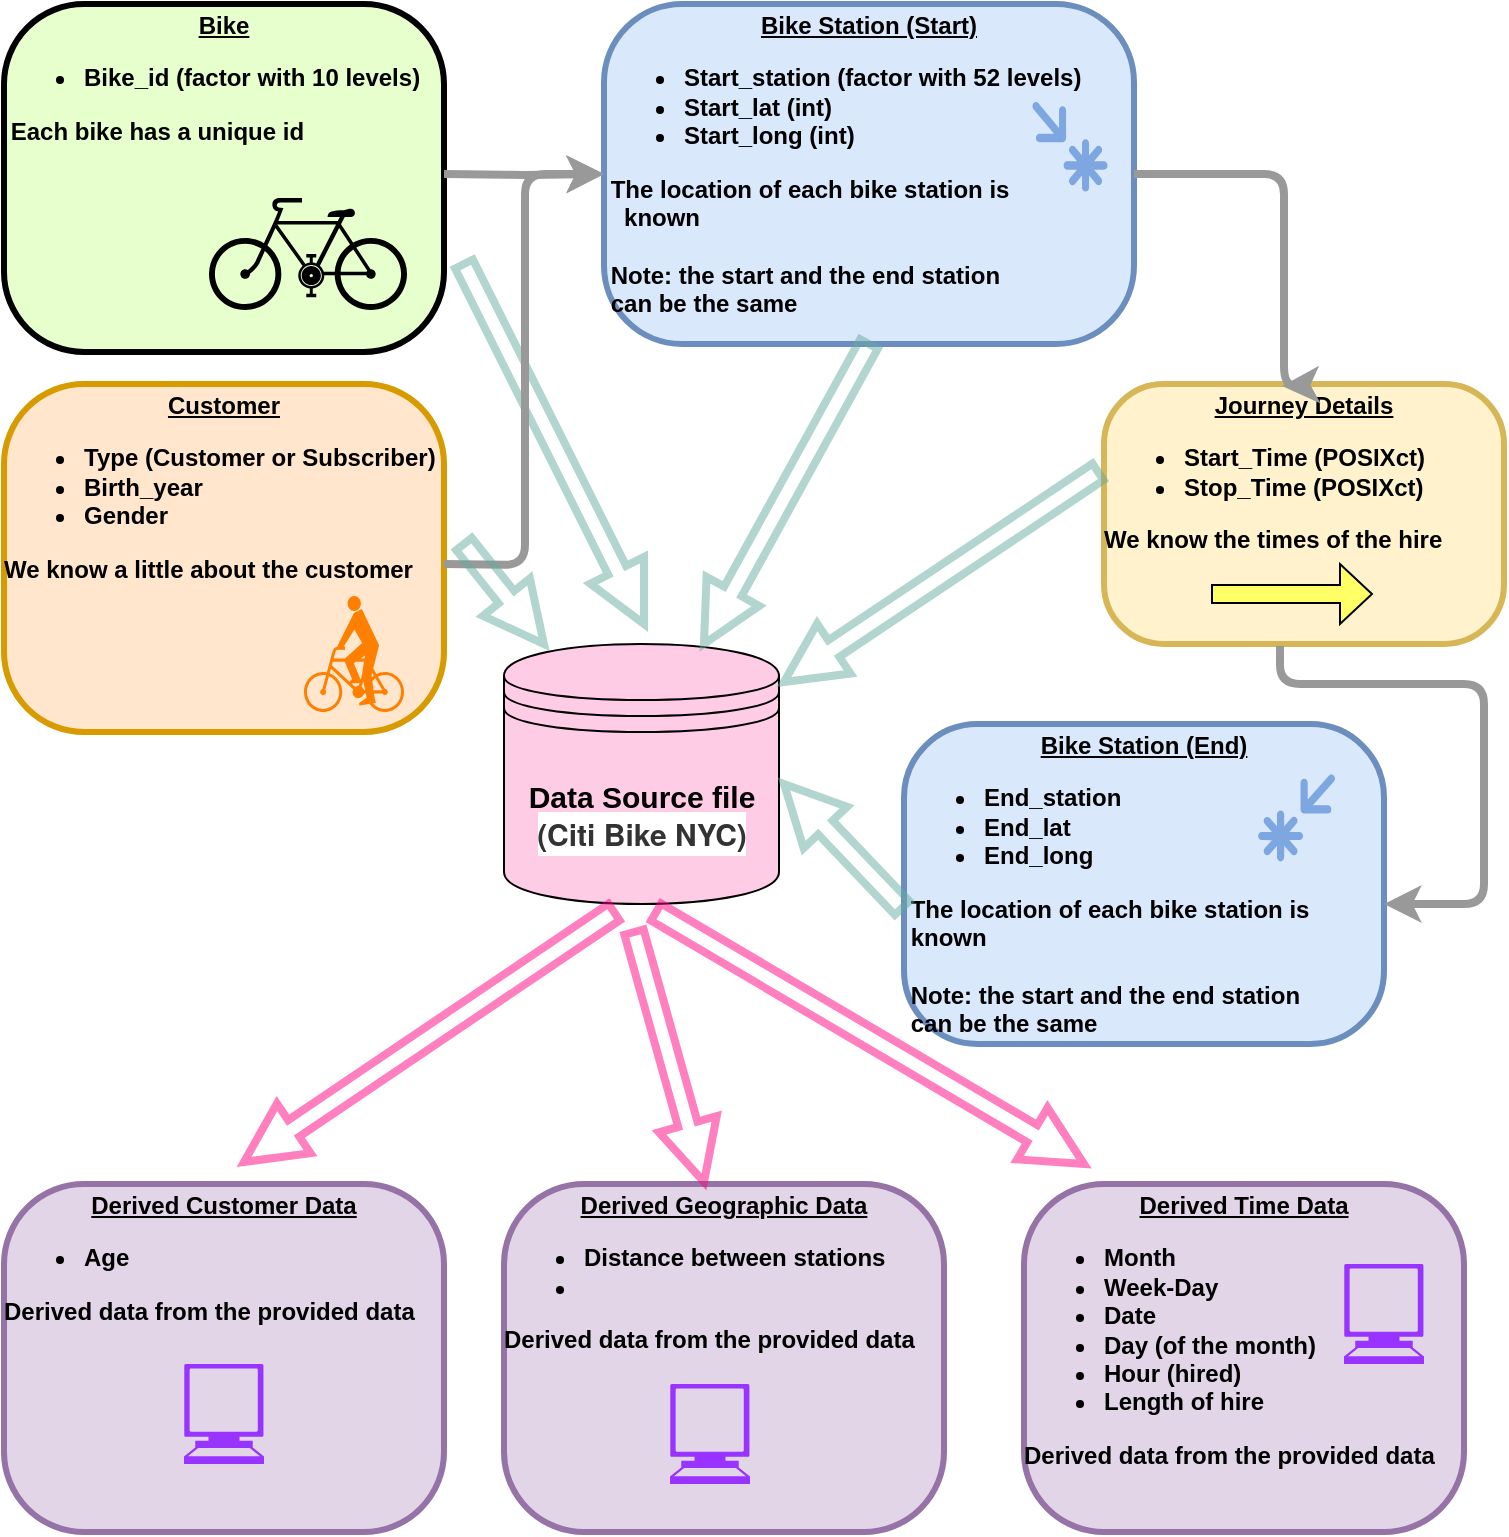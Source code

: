 <mxfile version="16.4.5" type="github">
  <diagram name="Page-1" id="c7558073-3199-34d8-9f00-42111426c3f3">
    <mxGraphModel dx="950" dy="807" grid="1" gridSize="10" guides="1" tooltips="1" connect="1" arrows="1" fold="1" page="1" pageScale="1" pageWidth="826" pageHeight="1169" background="none" math="0" shadow="0">
      <root>
        <mxCell id="0" />
        <mxCell id="1" parent="0" />
        <mxCell id="DKgWzSn5s0b5Owi-XkWh-102" value="" style="group" vertex="1" connectable="0" parent="1">
          <mxGeometry x="40" y="10" width="220" height="174" as="geometry" />
        </mxCell>
        <mxCell id="2" value="&lt;p style=&quot;text-align: center ; margin: 4px 0px 0px ; text-decoration: underline&quot;&gt;Bike&lt;/p&gt;&lt;p style=&quot;margin: 4px 0px 0px&quot;&gt;&lt;/p&gt;&lt;ul&gt;&lt;li&gt;Bike_id (factor with 10 levels)&lt;/li&gt;&lt;/ul&gt;&lt;div&gt;&lt;span style=&quot;white-space: pre&quot;&gt;	&lt;/span&gt;Each bike has a unique id&lt;/div&gt;&lt;p&gt;&lt;/p&gt;" style="verticalAlign=middle;align=left;overflow=fill;fontSize=12;fontFamily=Helvetica;html=1;rounded=1;fontStyle=1;strokeWidth=3;fillColor=#E6FFCC;arcSize=23;" parent="DKgWzSn5s0b5Owi-XkWh-102" vertex="1">
          <mxGeometry width="220" height="174" as="geometry" />
        </mxCell>
        <mxCell id="DKgWzSn5s0b5Owi-XkWh-97" value="" style="shape=mxgraph.signs.transportation.bicycle_2;html=1;pointerEvents=1;fillColor=#000000;strokeColor=none;verticalLabelPosition=bottom;verticalAlign=top;align=center;sketch=0;" vertex="1" parent="DKgWzSn5s0b5Owi-XkWh-102">
          <mxGeometry x="102.5" y="97" width="99" height="56" as="geometry" />
        </mxCell>
        <mxCell id="DKgWzSn5s0b5Owi-XkWh-106" value="" style="group" vertex="1" connectable="0" parent="1">
          <mxGeometry x="490" y="370" width="240" height="160" as="geometry" />
        </mxCell>
        <mxCell id="DKgWzSn5s0b5Owi-XkWh-104" value="&lt;p style=&quot;text-align: center ; margin: 4px 0px 0px ; text-decoration: underline&quot;&gt;Bike Station (End)&lt;/p&gt;&lt;p style=&quot;margin: 4px 0px 0px&quot;&gt;&lt;/p&gt;&lt;ul&gt;&lt;li&gt;&lt;span style=&quot;text-align: center&quot;&gt;End&lt;/span&gt;_station&lt;/li&gt;&lt;li&gt;&lt;span style=&quot;text-align: center&quot;&gt;End&lt;/span&gt;_lat&lt;/li&gt;&lt;li&gt;&lt;span style=&quot;text-align: center&quot;&gt;End&lt;/span&gt;_long&lt;/li&gt;&lt;/ul&gt;&lt;div&gt;&lt;span style=&quot;white-space: pre&quot;&gt;	&lt;/span&gt;The location of each bike station is&lt;br&gt;&lt;span style=&quot;white-space: pre&quot;&gt;	&lt;/span&gt;known&lt;br&gt;&lt;br&gt;&lt;span style=&quot;white-space: pre&quot;&gt;	&lt;/span&gt;Note: the start and the end station&lt;br&gt;&lt;span&gt;	&lt;/span&gt;&lt;span style=&quot;white-space: pre&quot;&gt;	&lt;/span&gt;can be the same&lt;br&gt;&lt;/div&gt;&lt;p&gt;&lt;/p&gt;&lt;p&gt;&lt;/p&gt;" style="verticalAlign=middle;align=left;overflow=fill;fontSize=12;fontFamily=Helvetica;html=1;rounded=1;fontStyle=1;strokeWidth=3;fillColor=#dae8fc;arcSize=23;strokeColor=#6c8ebf;" vertex="1" parent="DKgWzSn5s0b5Owi-XkWh-106">
          <mxGeometry width="240.0" height="160" as="geometry" />
        </mxCell>
        <mxCell id="DKgWzSn5s0b5Owi-XkWh-105" value="" style="shape=mxgraph.signs.travel.point_of_interest;html=1;pointerEvents=1;fillColor=#7EA6E0;strokeColor=none;verticalLabelPosition=bottom;verticalAlign=top;align=center;sketch=0;rotation=90;" vertex="1" parent="DKgWzSn5s0b5Owi-XkWh-106">
          <mxGeometry x="174.545" y="27.586" width="43.636" height="38.621" as="geometry" />
        </mxCell>
        <mxCell id="DKgWzSn5s0b5Owi-XkWh-121" value="" style="group" vertex="1" connectable="0" parent="1">
          <mxGeometry x="40" y="600" width="220" height="174" as="geometry" />
        </mxCell>
        <mxCell id="DKgWzSn5s0b5Owi-XkWh-117" value="&lt;p style=&quot;text-align: center ; margin: 4px 0px 0px ; text-decoration: underline&quot;&gt;Derived Customer Data&lt;/p&gt;&lt;p style=&quot;margin: 4px 0px 0px&quot;&gt;&lt;/p&gt;&lt;ul&gt;&lt;li&gt;Age&lt;/li&gt;&lt;/ul&gt;&lt;div&gt;Derived data from the provided data&lt;/div&gt;&lt;p&gt;&lt;/p&gt;&lt;p&gt;&lt;/p&gt;" style="verticalAlign=middle;align=left;overflow=fill;fontSize=12;fontFamily=Helvetica;html=1;rounded=1;fontStyle=1;strokeWidth=3;fillColor=#e1d5e7;arcSize=23;strokeColor=#9673a6;" vertex="1" parent="DKgWzSn5s0b5Owi-XkWh-121">
          <mxGeometry width="220" height="174" as="geometry" />
        </mxCell>
        <mxCell id="DKgWzSn5s0b5Owi-XkWh-119" value="" style="shape=mxgraph.signs.tech.computer;html=1;pointerEvents=1;fillColor=#9933FF;strokeColor=none;verticalLabelPosition=bottom;verticalAlign=top;align=center;sketch=0;" vertex="1" parent="DKgWzSn5s0b5Owi-XkWh-121">
          <mxGeometry x="90" y="90" width="40" height="50" as="geometry" />
        </mxCell>
        <mxCell id="DKgWzSn5s0b5Owi-XkWh-122" value="" style="group" vertex="1" connectable="0" parent="1">
          <mxGeometry x="290" y="600" width="220" height="174" as="geometry" />
        </mxCell>
        <mxCell id="DKgWzSn5s0b5Owi-XkWh-113" value="&lt;p style=&quot;text-align: center ; margin: 4px 0px 0px ; text-decoration: underline&quot;&gt;Derived Geographic Data&lt;/p&gt;&lt;p style=&quot;margin: 4px 0px 0px&quot;&gt;&lt;/p&gt;&lt;ul&gt;&lt;li&gt;Distance between stations&lt;/li&gt;&lt;li&gt;&lt;br&gt;&lt;/li&gt;&lt;/ul&gt;&lt;div&gt;Derived data from the provided data&lt;/div&gt;&lt;p&gt;&lt;/p&gt;&lt;p&gt;&lt;/p&gt;" style="verticalAlign=middle;align=left;overflow=fill;fontSize=12;fontFamily=Helvetica;html=1;rounded=1;fontStyle=1;strokeWidth=3;fillColor=#e1d5e7;arcSize=23;strokeColor=#9673a6;" vertex="1" parent="DKgWzSn5s0b5Owi-XkWh-122">
          <mxGeometry width="220" height="174" as="geometry" />
        </mxCell>
        <mxCell id="DKgWzSn5s0b5Owi-XkWh-115" value="" style="shape=mxgraph.signs.tech.computer;html=1;pointerEvents=1;fillColor=#9933FF;strokeColor=none;verticalLabelPosition=bottom;verticalAlign=top;align=center;sketch=0;" vertex="1" parent="DKgWzSn5s0b5Owi-XkWh-122">
          <mxGeometry x="83" y="100" width="40" height="50" as="geometry" />
        </mxCell>
        <mxCell id="DKgWzSn5s0b5Owi-XkWh-123" value="" style="group" vertex="1" connectable="0" parent="1">
          <mxGeometry x="550" y="600" width="220" height="174" as="geometry" />
        </mxCell>
        <mxCell id="DKgWzSn5s0b5Owi-XkWh-116" value="&lt;p style=&quot;text-align: center ; margin: 4px 0px 0px ; text-decoration: underline&quot;&gt;Derived Time Data&lt;/p&gt;&lt;p style=&quot;margin: 4px 0px 0px&quot;&gt;&lt;/p&gt;&lt;ul&gt;&lt;li&gt;Month&lt;/li&gt;&lt;li&gt;Week-Day&lt;/li&gt;&lt;li&gt;Date&lt;/li&gt;&lt;li&gt;Day (of the month)&lt;/li&gt;&lt;li&gt;Hour (hired)&lt;/li&gt;&lt;li&gt;Length of hire&lt;/li&gt;&lt;/ul&gt;&lt;div&gt;Derived data from the provided data&lt;/div&gt;&lt;p&gt;&lt;/p&gt;&lt;p&gt;&lt;/p&gt;" style="verticalAlign=middle;align=left;overflow=fill;fontSize=12;fontFamily=Helvetica;html=1;rounded=1;fontStyle=1;strokeWidth=3;fillColor=#e1d5e7;arcSize=23;strokeColor=#9673a6;" vertex="1" parent="DKgWzSn5s0b5Owi-XkWh-123">
          <mxGeometry width="220" height="174" as="geometry" />
        </mxCell>
        <mxCell id="DKgWzSn5s0b5Owi-XkWh-120" value="" style="shape=mxgraph.signs.tech.computer;html=1;pointerEvents=1;fillColor=#9933FF;strokeColor=none;verticalLabelPosition=bottom;verticalAlign=top;align=center;sketch=0;" vertex="1" parent="DKgWzSn5s0b5Owi-XkWh-123">
          <mxGeometry x="160" y="40" width="40" height="50" as="geometry" />
        </mxCell>
        <mxCell id="DKgWzSn5s0b5Owi-XkWh-118" value="" style="group" vertex="1" connectable="0" parent="1">
          <mxGeometry x="340" y="10" width="265" height="170" as="geometry" />
        </mxCell>
        <mxCell id="DKgWzSn5s0b5Owi-XkWh-100" value="&lt;p style=&quot;text-align: center ; margin: 4px 0px 0px ; text-decoration: underline&quot;&gt;Bike Station (Start)&lt;/p&gt;&lt;p style=&quot;margin: 4px 0px 0px&quot;&gt;&lt;/p&gt;&lt;ul&gt;&lt;li&gt;Start_station (factor with 52 levels)&lt;/li&gt;&lt;li&gt;Start_lat (int)&lt;/li&gt;&lt;li&gt;Start_long (int)&lt;/li&gt;&lt;/ul&gt;&lt;div&gt;&lt;span style=&quot;white-space: pre&quot;&gt;	&lt;/span&gt;The location of each bike station is&lt;br&gt;&amp;nbsp; &lt;span style=&quot;white-space: pre&quot;&gt;	&lt;/span&gt;known&lt;br&gt;&lt;br&gt;&lt;span style=&quot;white-space: pre&quot;&gt;	&lt;/span&gt;Note: the start and the end station&lt;br&gt;&lt;span style=&quot;white-space: pre&quot;&gt;	&lt;/span&gt;can be the same&lt;br&gt;&lt;/div&gt;&lt;p&gt;&lt;/p&gt;&lt;p&gt;&lt;/p&gt;" style="verticalAlign=middle;align=left;overflow=fill;fontSize=12;fontFamily=Helvetica;html=1;rounded=1;fontStyle=1;strokeWidth=3;fillColor=#dae8fc;arcSize=23;strokeColor=#6c8ebf;" vertex="1" parent="DKgWzSn5s0b5Owi-XkWh-118">
          <mxGeometry width="265" height="170" as="geometry" />
        </mxCell>
        <mxCell id="DKgWzSn5s0b5Owi-XkWh-99" value="" style="shape=mxgraph.signs.travel.point_of_interest;html=1;pointerEvents=1;fillColor=#7EA6E0;strokeColor=none;verticalLabelPosition=bottom;verticalAlign=top;align=center;sketch=0;" vertex="1" parent="DKgWzSn5s0b5Owi-XkWh-118">
          <mxGeometry x="214.038" y="48.851" width="37.712" height="44.943" as="geometry" />
        </mxCell>
        <mxCell id="DKgWzSn5s0b5Owi-XkWh-128" value="" style="group" vertex="1" connectable="0" parent="1">
          <mxGeometry x="40" y="200" width="220" height="174" as="geometry" />
        </mxCell>
        <mxCell id="DKgWzSn5s0b5Owi-XkWh-109" value="&lt;p style=&quot;text-align: center ; margin: 4px 0px 0px ; text-decoration: underline&quot;&gt;Customer&lt;/p&gt;&lt;p style=&quot;margin: 4px 0px 0px&quot;&gt;&lt;/p&gt;&lt;ul&gt;&lt;li&gt;Type (Customer or Subscriber)&lt;/li&gt;&lt;li&gt;Birth_year&lt;/li&gt;&lt;li&gt;Gender&lt;/li&gt;&lt;/ul&gt;&lt;div&gt;We know a little about the customer&lt;br&gt;&lt;br&gt;&lt;/div&gt;&lt;p&gt;&lt;/p&gt;&lt;p&gt;&lt;/p&gt;" style="verticalAlign=middle;align=left;overflow=fill;fontSize=12;fontFamily=Helvetica;html=1;rounded=1;fontStyle=1;strokeWidth=3;fillColor=#ffe6cc;arcSize=23;strokeColor=#d79b00;" vertex="1" parent="DKgWzSn5s0b5Owi-XkWh-128">
          <mxGeometry width="220" height="174" as="geometry" />
        </mxCell>
        <mxCell id="DKgWzSn5s0b5Owi-XkWh-98" value="" style="shape=mxgraph.signs.transportation.bicycler;html=1;pointerEvents=1;fillColor=#FF8000;strokeColor=none;verticalLabelPosition=bottom;verticalAlign=top;align=center;sketch=0;" vertex="1" parent="DKgWzSn5s0b5Owi-XkWh-128">
          <mxGeometry x="150" y="106" width="50" height="58" as="geometry" />
        </mxCell>
        <mxCell id="DKgWzSn5s0b5Owi-XkWh-142" value="" style="shape=arrow;endArrow=classic;html=1;rounded=1;sketch=0;fontSize=15;strokeColor=#67AB9F;strokeWidth=4;curved=0;opacity=50;" edge="1" parent="DKgWzSn5s0b5Owi-XkWh-128">
          <mxGeometry width="50" height="50" relative="1" as="geometry">
            <mxPoint x="230" y="-60" as="sourcePoint" />
            <mxPoint x="320" y="120" as="targetPoint" />
            <Array as="points">
              <mxPoint x="297.57" y="50" />
            </Array>
          </mxGeometry>
        </mxCell>
        <mxCell id="DKgWzSn5s0b5Owi-XkWh-129" value="" style="group" vertex="1" connectable="0" parent="1">
          <mxGeometry x="590" y="200" width="200" height="130" as="geometry" />
        </mxCell>
        <mxCell id="DKgWzSn5s0b5Owi-XkWh-125" value="&lt;p style=&quot;text-align: center ; margin: 4px 0px 0px ; text-decoration: underline&quot;&gt;Journey Details&lt;/p&gt;&lt;p style=&quot;margin: 4px 0px 0px&quot;&gt;&lt;/p&gt;&lt;ul&gt;&lt;li&gt;Start_Time (POSIXct)&lt;/li&gt;&lt;li&gt;Stop_Time (POSIXct)&lt;/li&gt;&lt;/ul&gt;&lt;div&gt;We know the times of the hire&lt;br&gt;&lt;br&gt;&lt;/div&gt;&lt;p&gt;&lt;/p&gt;&lt;p&gt;&lt;/p&gt;" style="verticalAlign=middle;align=left;overflow=fill;fontSize=12;fontFamily=Helvetica;html=1;rounded=1;fontStyle=1;strokeWidth=3;fillColor=#fff2cc;arcSize=23;strokeColor=#d6b656;" vertex="1" parent="DKgWzSn5s0b5Owi-XkWh-129">
          <mxGeometry width="200" height="130" as="geometry" />
        </mxCell>
        <mxCell id="DKgWzSn5s0b5Owi-XkWh-127" value="" style="shape=singleArrow;whiteSpace=wrap;html=1;fillColor=#FFFF66;" vertex="1" parent="DKgWzSn5s0b5Owi-XkWh-129">
          <mxGeometry x="54" y="90" width="80" height="30" as="geometry" />
        </mxCell>
        <mxCell id="DKgWzSn5s0b5Owi-XkWh-130" value="" style="edgeStyle=orthogonalEdgeStyle;curved=0;rounded=1;sketch=0;orthogonalLoop=1;jettySize=auto;html=1;strokeWidth=4;strokeColor=#999999;" edge="1" parent="1" target="DKgWzSn5s0b5Owi-XkWh-100">
          <mxGeometry relative="1" as="geometry">
            <mxPoint x="260" y="95" as="sourcePoint" />
          </mxGeometry>
        </mxCell>
        <mxCell id="DKgWzSn5s0b5Owi-XkWh-131" value="" style="edgeStyle=orthogonalEdgeStyle;curved=0;rounded=1;sketch=0;orthogonalLoop=1;jettySize=auto;html=1;strokeWidth=4;strokeColor=#999999;entryX=0;entryY=0.5;entryDx=0;entryDy=0;" edge="1" parent="1" target="DKgWzSn5s0b5Owi-XkWh-100">
          <mxGeometry relative="1" as="geometry">
            <mxPoint x="260" y="290" as="sourcePoint" />
            <mxPoint x="350" y="105" as="targetPoint" />
          </mxGeometry>
        </mxCell>
        <mxCell id="DKgWzSn5s0b5Owi-XkWh-133" value="" style="edgeStyle=orthogonalEdgeStyle;curved=0;rounded=1;sketch=0;orthogonalLoop=1;jettySize=auto;html=1;strokeColor=#999999;strokeWidth=4;exitX=1;exitY=0.5;exitDx=0;exitDy=0;entryX=0.445;entryY=0.008;entryDx=0;entryDy=0;entryPerimeter=0;" edge="1" parent="1" source="DKgWzSn5s0b5Owi-XkWh-100" target="DKgWzSn5s0b5Owi-XkWh-125">
          <mxGeometry relative="1" as="geometry">
            <mxPoint x="680" y="190" as="targetPoint" />
            <Array as="points">
              <mxPoint x="680" y="95" />
            </Array>
          </mxGeometry>
        </mxCell>
        <mxCell id="DKgWzSn5s0b5Owi-XkWh-137" style="edgeStyle=orthogonalEdgeStyle;curved=0;rounded=1;sketch=0;orthogonalLoop=1;jettySize=auto;html=1;strokeColor=#999999;strokeWidth=4;exitX=0.44;exitY=1.008;exitDx=0;exitDy=0;exitPerimeter=0;" edge="1" parent="1" source="DKgWzSn5s0b5Owi-XkWh-125">
          <mxGeometry relative="1" as="geometry">
            <mxPoint x="730" y="460" as="targetPoint" />
            <Array as="points">
              <mxPoint x="678" y="350" />
              <mxPoint x="780" y="350" />
              <mxPoint x="780" y="460" />
            </Array>
          </mxGeometry>
        </mxCell>
        <mxCell id="DKgWzSn5s0b5Owi-XkWh-138" value="&lt;b style=&quot;font-size: 15px&quot;&gt;Data Source file&lt;br&gt;&lt;span style=&quot;color: rgb(51 , 51 , 51) ; font-family: &amp;#34;helvetica neue&amp;#34; , &amp;#34;helvetica&amp;#34; , &amp;#34;arial&amp;#34; , sans-serif ; background-color: rgb(255 , 255 , 255)&quot;&gt;(Citi Bike NYC)&lt;/span&gt;&lt;/b&gt;" style="shape=datastore;whiteSpace=wrap;html=1;rounded=0;sketch=0;fillColor=#FFCCE6;" vertex="1" parent="1">
          <mxGeometry x="290" y="330" width="137.5" height="130" as="geometry" />
        </mxCell>
        <mxCell id="DKgWzSn5s0b5Owi-XkWh-139" value="" style="shape=arrow;endArrow=classic;html=1;rounded=1;sketch=0;fontSize=15;strokeColor=#67AB9F;strokeWidth=4;curved=0;exitX=0.5;exitY=1;exitDx=0;exitDy=0;entryX=0.727;entryY=0;entryDx=0;entryDy=0;entryPerimeter=0;opacity=50;" edge="1" parent="1" source="DKgWzSn5s0b5Owi-XkWh-100" target="DKgWzSn5s0b5Owi-XkWh-138">
          <mxGeometry width="50" height="50" relative="1" as="geometry">
            <mxPoint x="427.5" y="280" as="sourcePoint" />
            <mxPoint x="477.5" y="230" as="targetPoint" />
            <Array as="points">
              <mxPoint x="457.5" y="250" />
            </Array>
          </mxGeometry>
        </mxCell>
        <mxCell id="DKgWzSn5s0b5Owi-XkWh-140" value="" style="shape=arrow;endArrow=classic;html=1;rounded=1;sketch=0;fontSize=15;strokeColor=#67AB9F;strokeWidth=4;curved=0;exitX=-0.015;exitY=0.338;exitDx=0;exitDy=0;entryX=1.018;entryY=0.146;entryDx=0;entryDy=0;entryPerimeter=0;opacity=50;exitPerimeter=0;" edge="1" parent="1" source="DKgWzSn5s0b5Owi-XkWh-125" target="DKgWzSn5s0b5Owi-XkWh-138">
          <mxGeometry width="50" height="50" relative="1" as="geometry">
            <mxPoint x="572.54" y="260" as="sourcePoint" />
            <mxPoint x="490.003" y="410" as="targetPoint" />
            <Array as="points">
              <mxPoint x="557.54" y="330" />
            </Array>
          </mxGeometry>
        </mxCell>
        <mxCell id="DKgWzSn5s0b5Owi-XkWh-141" value="" style="shape=arrow;endArrow=classic;html=1;rounded=1;sketch=0;fontSize=15;strokeColor=#67AB9F;strokeWidth=4;curved=0;opacity=50;exitX=-0.004;exitY=0.575;exitDx=0;exitDy=0;exitPerimeter=0;" edge="1" parent="1" source="DKgWzSn5s0b5Owi-XkWh-104">
          <mxGeometry width="50" height="50" relative="1" as="geometry">
            <mxPoint x="480" y="470" as="sourcePoint" />
            <mxPoint x="430" y="400" as="targetPoint" />
            <Array as="points">
              <mxPoint x="567.54" y="400" />
            </Array>
          </mxGeometry>
        </mxCell>
        <mxCell id="DKgWzSn5s0b5Owi-XkWh-143" value="" style="shape=arrow;endArrow=classic;html=1;rounded=1;sketch=0;fontSize=15;strokeColor=#67AB9F;strokeWidth=4;curved=0;entryX=0.145;entryY=0;entryDx=0;entryDy=0;entryPerimeter=0;opacity=50;" edge="1" parent="1" target="DKgWzSn5s0b5Owi-XkWh-138">
          <mxGeometry width="50" height="50" relative="1" as="geometry">
            <mxPoint x="270" y="280" as="sourcePoint" />
            <mxPoint x="220.005" y="438.98" as="targetPoint" />
            <Array as="points">
              <mxPoint x="347.57" y="420" />
            </Array>
          </mxGeometry>
        </mxCell>
        <mxCell id="DKgWzSn5s0b5Owi-XkWh-144" value="" style="shape=arrow;endArrow=classic;html=1;rounded=1;sketch=0;fontSize=15;strokeColor=#FF0080;strokeWidth=4;curved=0;exitX=0.4;exitY=1.031;exitDx=0;exitDy=0;entryX=1.018;entryY=0.146;entryDx=0;entryDy=0;entryPerimeter=0;opacity=50;exitPerimeter=0;" edge="1" parent="1" source="DKgWzSn5s0b5Owi-XkWh-138">
          <mxGeometry width="50" height="50" relative="1" as="geometry">
            <mxPoint x="302.57" y="500" as="sourcePoint" />
            <mxPoint x="160.005" y="588.98" as="targetPoint" />
            <Array as="points">
              <mxPoint x="287.57" y="570" />
            </Array>
          </mxGeometry>
        </mxCell>
        <mxCell id="DKgWzSn5s0b5Owi-XkWh-146" value="" style="shape=arrow;endArrow=classic;html=1;rounded=1;sketch=0;fontSize=15;strokeColor=#FF0080;strokeWidth=4;curved=0;exitX=0.4;exitY=1.031;exitDx=0;exitDy=0;opacity=50;exitPerimeter=0;" edge="1" parent="1">
          <mxGeometry width="50" height="50" relative="1" as="geometry">
            <mxPoint x="355" y="474.03" as="sourcePoint" />
            <mxPoint x="390" y="599" as="targetPoint" />
            <Array as="points">
              <mxPoint x="297.57" y="580" />
            </Array>
          </mxGeometry>
        </mxCell>
        <mxCell id="DKgWzSn5s0b5Owi-XkWh-147" value="" style="shape=arrow;endArrow=classic;html=1;rounded=1;sketch=0;fontSize=15;strokeColor=#FF0080;strokeWidth=4;curved=0;exitX=0.553;exitY=1.031;exitDx=0;exitDy=0;opacity=50;exitPerimeter=0;" edge="1" parent="1" source="DKgWzSn5s0b5Owi-XkWh-138">
          <mxGeometry width="50" height="50" relative="1" as="geometry">
            <mxPoint x="435" y="480" as="sourcePoint" />
            <mxPoint x="580" y="590" as="targetPoint" />
            <Array as="points">
              <mxPoint x="377.57" y="585.97" />
            </Array>
          </mxGeometry>
        </mxCell>
      </root>
    </mxGraphModel>
  </diagram>
</mxfile>
